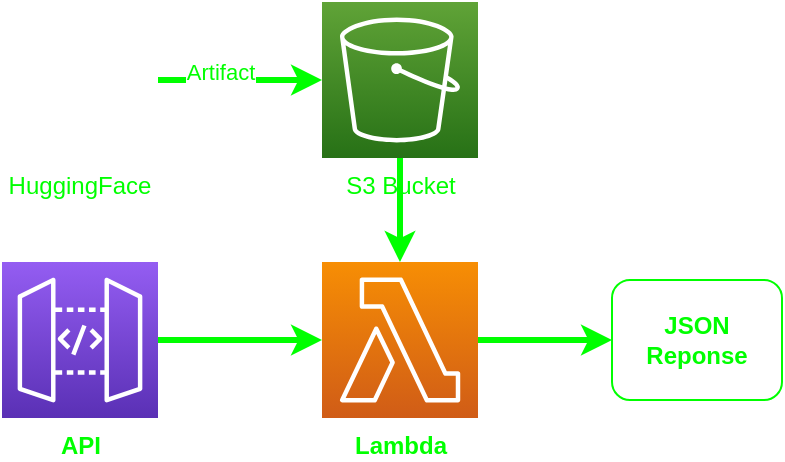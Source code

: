 <mxfile>
    <diagram id="WbnQ2vh4Vkf09thRLoM2" name="Page-1">
        <mxGraphModel dx="540" dy="582" grid="1" gridSize="10" guides="1" tooltips="1" connect="1" arrows="1" fold="1" page="1" pageScale="1" pageWidth="850" pageHeight="1100" math="0" shadow="0">
            <root>
                <mxCell id="0"/>
                <mxCell id="1" parent="0"/>
                <mxCell id="6" style="edgeStyle=none;html=1;entryX=0;entryY=0.5;entryDx=0;entryDy=0;entryPerimeter=0;strokeColor=#00FF00;strokeWidth=3;" edge="1" parent="1" source="2" target="5">
                    <mxGeometry relative="1" as="geometry"/>
                </mxCell>
                <mxCell id="11" value="Artifact" style="edgeLabel;html=1;align=center;verticalAlign=middle;resizable=0;points=[];fontColor=#00FF00;" vertex="1" connectable="0" parent="6">
                    <mxGeometry x="-0.25" y="4" relative="1" as="geometry">
                        <mxPoint as="offset"/>
                    </mxGeometry>
                </mxCell>
                <mxCell id="2" value="HuggingFace" style="shape=image;verticalLabelPosition=bottom;labelBackgroundColor=default;verticalAlign=top;aspect=fixed;imageAspect=0;image=https://huggingface.co/datasets/huggingface/brand-assets/resolve/main/hf-logo.png;fontColor=#00FF00;" vertex="1" parent="1">
                    <mxGeometry x="60" y="140" width="78" height="78" as="geometry"/>
                </mxCell>
                <mxCell id="8" style="edgeStyle=none;html=1;entryX=0;entryY=0.5;entryDx=0;entryDy=0;entryPerimeter=0;strokeColor=#00FF00;strokeWidth=3;" edge="1" parent="1" source="3" target="4">
                    <mxGeometry relative="1" as="geometry"/>
                </mxCell>
                <mxCell id="3" value="&lt;b&gt;&lt;font color=&quot;#00ff00&quot;&gt;API&lt;/font&gt;&lt;/b&gt;" style="sketch=0;points=[[0,0,0],[0.25,0,0],[0.5,0,0],[0.75,0,0],[1,0,0],[0,1,0],[0.25,1,0],[0.5,1,0],[0.75,1,0],[1,1,0],[0,0.25,0],[0,0.5,0],[0,0.75,0],[1,0.25,0],[1,0.5,0],[1,0.75,0]];outlineConnect=0;fontColor=#232F3E;gradientColor=#945DF2;gradientDirection=north;fillColor=#5A30B5;strokeColor=#ffffff;dashed=0;verticalLabelPosition=bottom;verticalAlign=top;align=center;html=1;fontSize=12;fontStyle=0;aspect=fixed;shape=mxgraph.aws4.resourceIcon;resIcon=mxgraph.aws4.api_gateway;" vertex="1" parent="1">
                    <mxGeometry x="60" y="270" width="78" height="78" as="geometry"/>
                </mxCell>
                <mxCell id="10" style="edgeStyle=none;html=1;exitX=1;exitY=0.5;exitDx=0;exitDy=0;exitPerimeter=0;entryX=0;entryY=0.5;entryDx=0;entryDy=0;strokeColor=#00FF00;strokeWidth=3;fontColor=#00FF00;" edge="1" parent="1" source="4" target="9">
                    <mxGeometry relative="1" as="geometry"/>
                </mxCell>
                <mxCell id="4" value="&lt;font color=&quot;#00ff00&quot;&gt;&lt;b&gt;Lambda&lt;/b&gt;&lt;/font&gt;" style="sketch=0;points=[[0,0,0],[0.25,0,0],[0.5,0,0],[0.75,0,0],[1,0,0],[0,1,0],[0.25,1,0],[0.5,1,0],[0.75,1,0],[1,1,0],[0,0.25,0],[0,0.5,0],[0,0.75,0],[1,0.25,0],[1,0.5,0],[1,0.75,0]];outlineConnect=0;fontColor=#232F3E;gradientColor=#F78E04;gradientDirection=north;fillColor=#D05C17;strokeColor=#ffffff;dashed=0;verticalLabelPosition=bottom;verticalAlign=top;align=center;html=1;fontSize=12;fontStyle=0;aspect=fixed;shape=mxgraph.aws4.resourceIcon;resIcon=mxgraph.aws4.lambda;" vertex="1" parent="1">
                    <mxGeometry x="220" y="270" width="78" height="78" as="geometry"/>
                </mxCell>
                <mxCell id="7" style="edgeStyle=none;html=1;strokeColor=#00FF00;strokeWidth=3;" edge="1" parent="1" source="5" target="4">
                    <mxGeometry relative="1" as="geometry"/>
                </mxCell>
                <mxCell id="5" value="&lt;font color=&quot;#00ff00&quot;&gt;S3 Bucket&lt;/font&gt;" style="sketch=0;points=[[0,0,0],[0.25,0,0],[0.5,0,0],[0.75,0,0],[1,0,0],[0,1,0],[0.25,1,0],[0.5,1,0],[0.75,1,0],[1,1,0],[0,0.25,0],[0,0.5,0],[0,0.75,0],[1,0.25,0],[1,0.5,0],[1,0.75,0]];outlineConnect=0;fontColor=#232F3E;gradientColor=#60A337;gradientDirection=north;fillColor=#277116;strokeColor=#ffffff;dashed=0;verticalLabelPosition=bottom;verticalAlign=top;align=center;html=1;fontSize=12;fontStyle=0;aspect=fixed;shape=mxgraph.aws4.resourceIcon;resIcon=mxgraph.aws4.s3;" vertex="1" parent="1">
                    <mxGeometry x="220" y="140" width="78" height="78" as="geometry"/>
                </mxCell>
                <mxCell id="9" value="&lt;font color=&quot;#00ff00&quot;&gt;&lt;b&gt;JSON Reponse&lt;/b&gt;&lt;/font&gt;" style="rounded=1;whiteSpace=wrap;html=1;strokeColor=#00FF00;" vertex="1" parent="1">
                    <mxGeometry x="365" y="279" width="85" height="60" as="geometry"/>
                </mxCell>
            </root>
        </mxGraphModel>
    </diagram>
</mxfile>